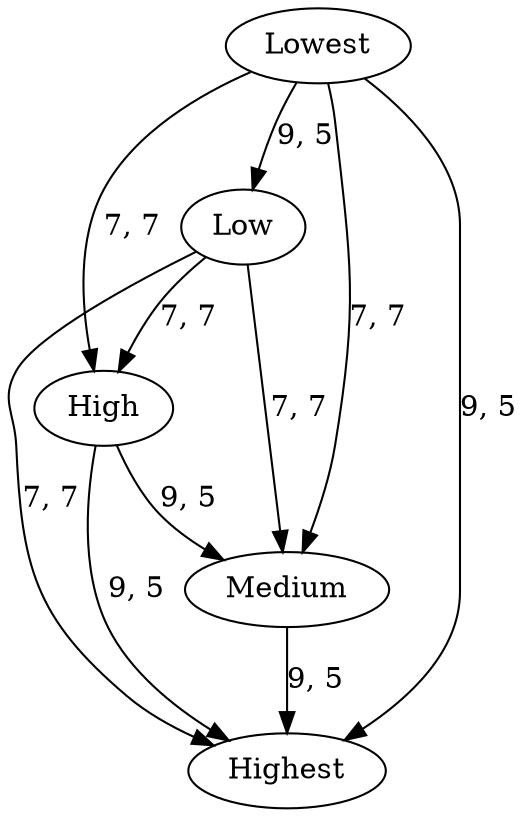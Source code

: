 digraph {
	Highest
	High
	Medium
	Low
	Lowest
	High -> Highest [label="9, 5" weight=9]
	Medium -> Highest [label="9, 5" weight=9]
	Low -> Highest [label="7, 7" weight=7]
	Lowest -> Highest [label="9, 5" weight=9]
	High -> Medium [label="9, 5" weight=9]
	Low -> High [label="7, 7" weight=7]
	Lowest -> High [label="7, 7" weight=7]
	Low -> Medium [label="7, 7" weight=7]
	Lowest -> Medium [label="7, 7" weight=7]
	Lowest -> Low [label="9, 5" weight=9]
}

